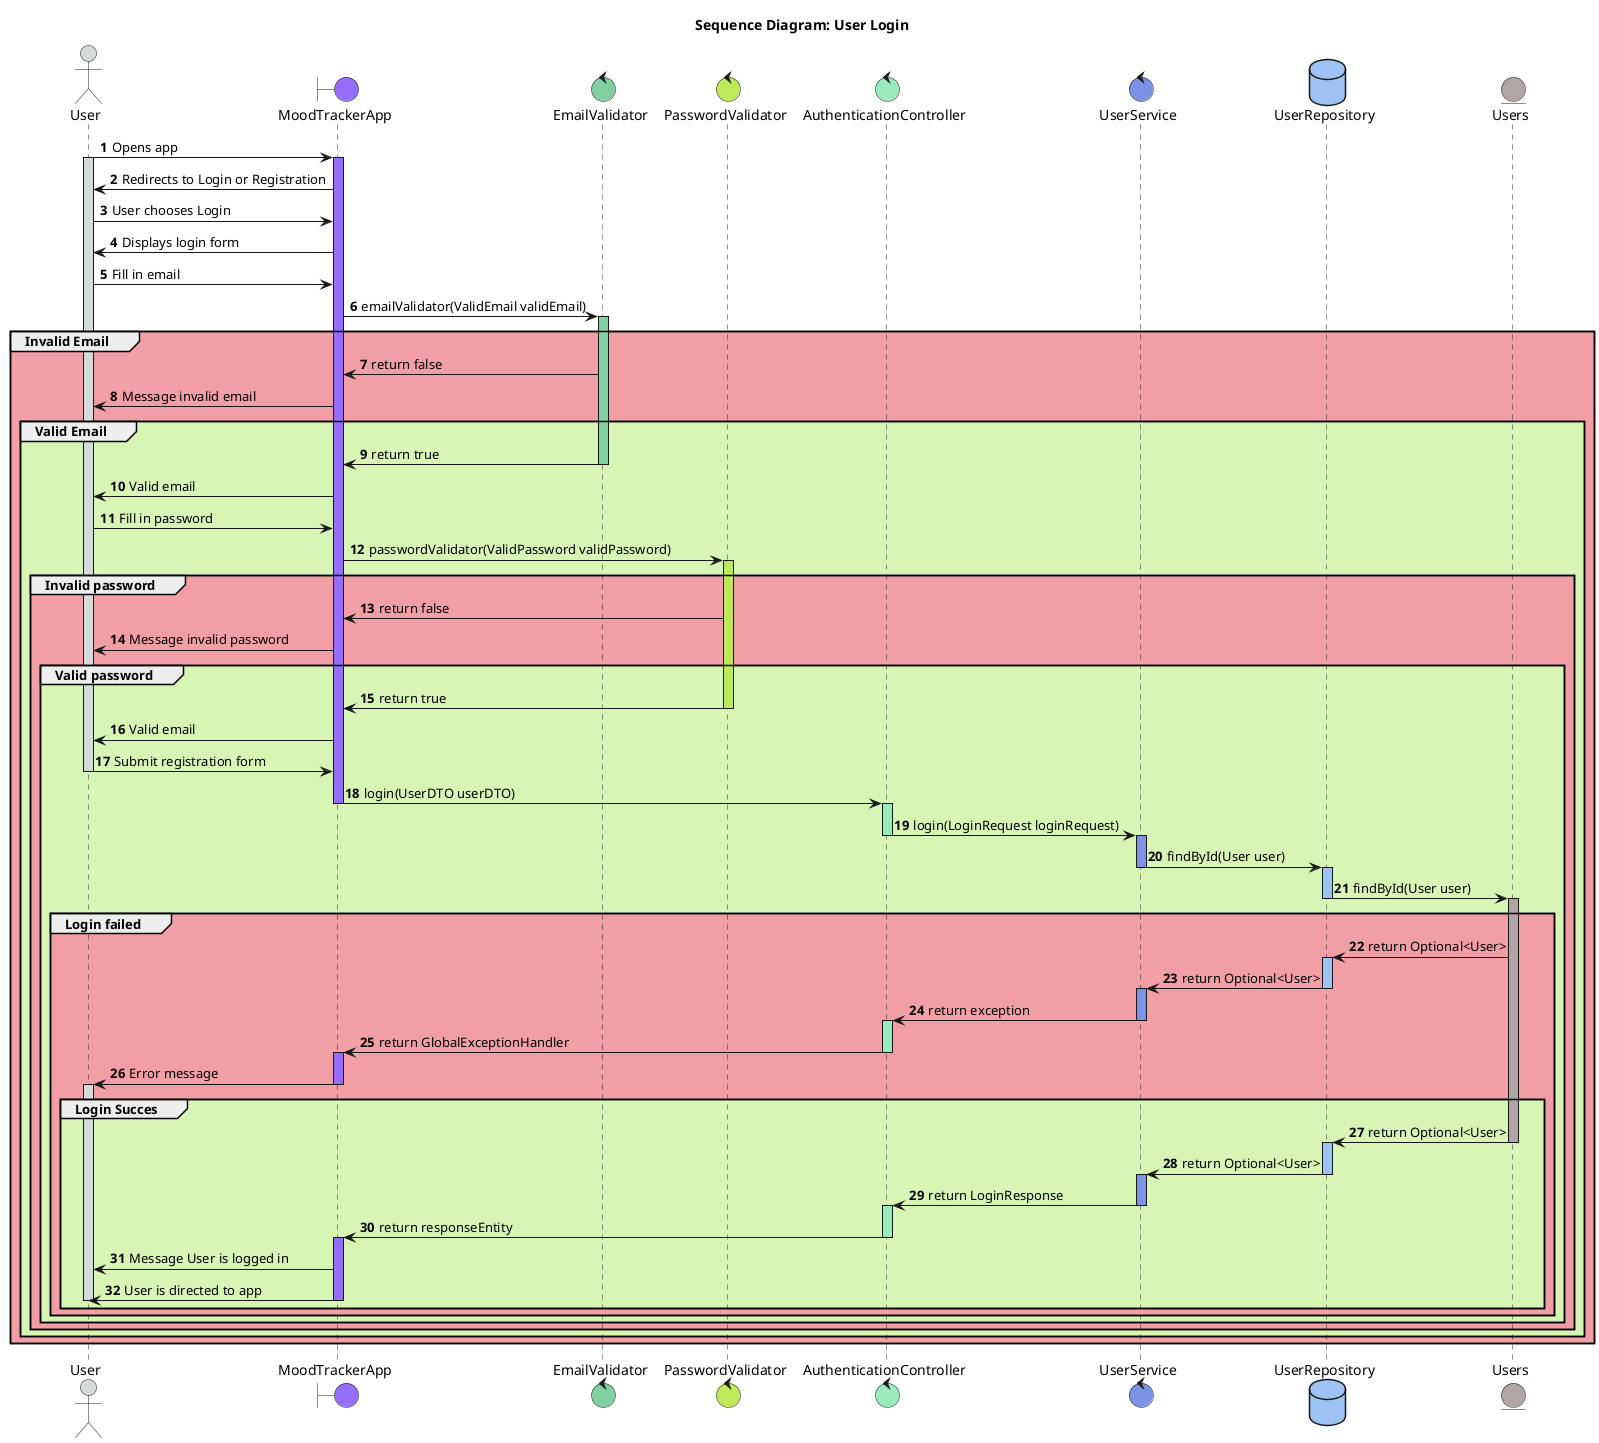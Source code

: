 @startuml
title Sequence Diagram: User Login

actor User #D5DBDB
boundary MoodTrackerApp #966efc
control EmailValidator #80d0a1
control PasswordValidator #bee959
control AuthenticationController #99ebb9
control UserService #7c93e5
database UserRepository #9cc3f3
entity Users #B1A4A4

!$color_success = '#d7f5b5'
!$color_failure = '#f19fa4'

participant User
participant MoodTrackerApp
participant EmailValidator
participant PasswordValidator
participant AuthenticationController
participant UserService
participant UserRepository
participant Users

autonumber

User -> MoodTrackerApp: Opens app
activate User #D5DBDB
activate MoodTrackerApp #966efc
MoodTrackerApp -> User: Redirects to Login or Registration
User -> MoodTrackerApp: User chooses Login
MoodTrackerApp -> User: Displays login form
User -> MoodTrackerApp: Fill in email

MoodTrackerApp -> EmailValidator: emailValidator(ValidEmail validEmail)
activate EmailValidator #80d0a1

group $color_failure Invalid Email

    EmailValidator -> MoodTrackerApp: return false

    MoodTrackerApp -> User: Message invalid email

    group $color_success Valid Email

        EmailValidator -> MoodTrackerApp: return true
        deactivate EmailValidator

        MoodTrackerApp -> User: Valid email

        User -> MoodTrackerApp: Fill in password

        MoodTrackerApp -> PasswordValidator: passwordValidator(ValidPassword validPassword)
        activate PasswordValidator #bee959

        group $color_failure Invalid password

            PasswordValidator -> MoodTrackerApp: return false

            MoodTrackerApp -> User: Message invalid password

            group $color_success Valid password

                PasswordValidator -> MoodTrackerApp: return true
                deactivate PasswordValidator

                MoodTrackerApp -> User: Valid email

                User -> MoodTrackerApp: Submit registration form
                deactivate User

                MoodTrackerApp -> AuthenticationController: login(UserDTO userDTO)
                deactivate MoodTrackerApp
                activate AuthenticationController #99ebb9

                AuthenticationController -> UserService: login(LoginRequest loginRequest)
                deactivate AuthenticationController
                activate UserService #7c93e5

                UserService -> UserRepository: findById(User user)
                deactivate UserService
                activate UserRepository #9cc3f3

                UserRepository -> Users: findById(User user)
                deactivate UserRepository
                activate Users #B1A4A4

                group $color_failure Login failed

                    Users -> UserRepository: return Optional<User>
                    activate UserRepository #9cc3f3

                    UserRepository -> UserService: return Optional<User>
                    deactivate UserRepository
                    activate UserService #7c93e5

                    UserService -> AuthenticationController: return exception
                    deactivate UserService
                    activate AuthenticationController #99ebb9

                    AuthenticationController -> MoodTrackerApp: return GlobalExceptionHandler
                    deactivate AuthenticationController
                    activate MoodTrackerApp #966efc

                    MoodTrackerApp -> User: Error message
                    deactivate MoodTrackerApp
                    activate User #D5DBDB

                    group $color_success Login Succes

                        Users -> UserRepository: return Optional<User>
                        deactivate Users
                        activate UserRepository #9cc3f3

                        UserRepository -> UserService: return Optional<User>
                        deactivate UserRepository
                        activate UserService #7c93e5

                        UserService -> AuthenticationController: return LoginResponse
                        deactivate UserService
                        activate AuthenticationController #99ebb9

                        AuthenticationController -> MoodTrackerApp: return responseEntity
                        deactivate AuthenticationController
                        activate MoodTrackerApp #966efc

                        MoodTrackerApp -> User: Message User is logged in
                        MoodTrackerApp -> User: User is directed to app
                        deactivate MoodTrackerApp
                        deactivate User
                end
             end
          end
       end
    end
end



@enduml